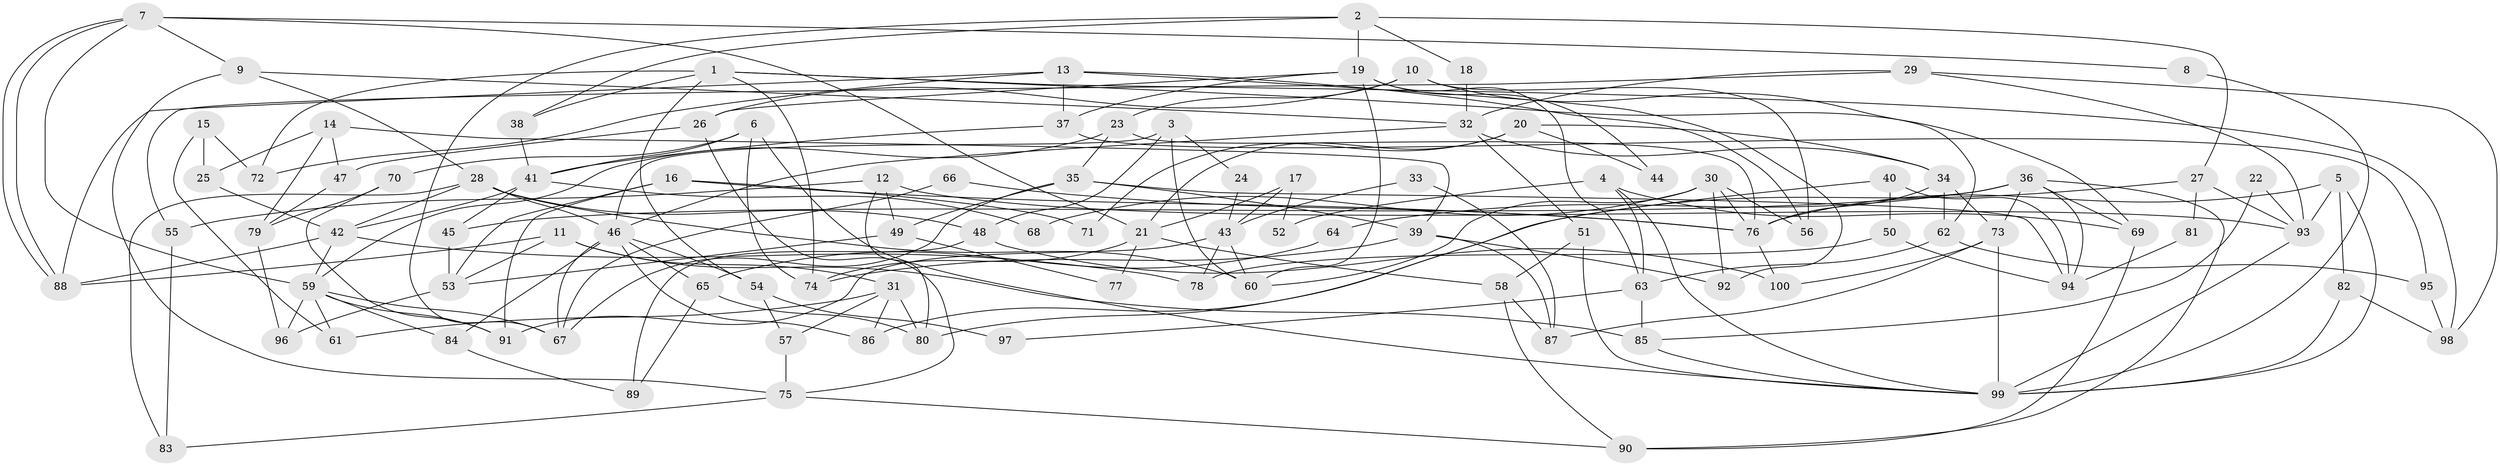 // Generated by graph-tools (version 1.1) at 2025/11/02/27/25 16:11:17]
// undirected, 100 vertices, 200 edges
graph export_dot {
graph [start="1"]
  node [color=gray90,style=filled];
  1;
  2;
  3;
  4;
  5;
  6;
  7;
  8;
  9;
  10;
  11;
  12;
  13;
  14;
  15;
  16;
  17;
  18;
  19;
  20;
  21;
  22;
  23;
  24;
  25;
  26;
  27;
  28;
  29;
  30;
  31;
  32;
  33;
  34;
  35;
  36;
  37;
  38;
  39;
  40;
  41;
  42;
  43;
  44;
  45;
  46;
  47;
  48;
  49;
  50;
  51;
  52;
  53;
  54;
  55;
  56;
  57;
  58;
  59;
  60;
  61;
  62;
  63;
  64;
  65;
  66;
  67;
  68;
  69;
  70;
  71;
  72;
  73;
  74;
  75;
  76;
  77;
  78;
  79;
  80;
  81;
  82;
  83;
  84;
  85;
  86;
  87;
  88;
  89;
  90;
  91;
  92;
  93;
  94;
  95;
  96;
  97;
  98;
  99;
  100;
  1 -- 69;
  1 -- 38;
  1 -- 54;
  1 -- 72;
  1 -- 74;
  1 -- 98;
  2 -- 67;
  2 -- 19;
  2 -- 18;
  2 -- 27;
  2 -- 38;
  3 -- 48;
  3 -- 46;
  3 -- 24;
  3 -- 60;
  4 -- 63;
  4 -- 99;
  4 -- 52;
  4 -- 69;
  5 -- 76;
  5 -- 99;
  5 -- 82;
  5 -- 93;
  6 -- 99;
  6 -- 70;
  6 -- 41;
  6 -- 74;
  7 -- 88;
  7 -- 88;
  7 -- 21;
  7 -- 8;
  7 -- 9;
  7 -- 59;
  8 -- 99;
  9 -- 28;
  9 -- 32;
  9 -- 75;
  10 -- 62;
  10 -- 23;
  10 -- 26;
  10 -- 56;
  11 -- 85;
  11 -- 88;
  11 -- 31;
  11 -- 53;
  12 -- 55;
  12 -- 93;
  12 -- 49;
  12 -- 80;
  13 -- 92;
  13 -- 88;
  13 -- 37;
  13 -- 56;
  13 -- 72;
  14 -- 47;
  14 -- 39;
  14 -- 25;
  14 -- 79;
  15 -- 72;
  15 -- 25;
  15 -- 61;
  16 -- 76;
  16 -- 53;
  16 -- 71;
  16 -- 91;
  17 -- 21;
  17 -- 43;
  17 -- 52;
  18 -- 32;
  19 -- 26;
  19 -- 60;
  19 -- 37;
  19 -- 44;
  19 -- 63;
  20 -- 21;
  20 -- 34;
  20 -- 44;
  20 -- 71;
  21 -- 74;
  21 -- 58;
  21 -- 77;
  22 -- 85;
  22 -- 93;
  23 -- 59;
  23 -- 76;
  23 -- 35;
  24 -- 43;
  25 -- 42;
  26 -- 75;
  26 -- 47;
  27 -- 86;
  27 -- 81;
  27 -- 93;
  28 -- 42;
  28 -- 46;
  28 -- 48;
  28 -- 60;
  28 -- 83;
  29 -- 93;
  29 -- 98;
  29 -- 32;
  29 -- 55;
  30 -- 56;
  30 -- 60;
  30 -- 68;
  30 -- 76;
  30 -- 92;
  31 -- 57;
  31 -- 61;
  31 -- 80;
  31 -- 86;
  32 -- 34;
  32 -- 46;
  32 -- 51;
  33 -- 87;
  33 -- 43;
  34 -- 76;
  34 -- 62;
  34 -- 73;
  35 -- 49;
  35 -- 39;
  35 -- 67;
  35 -- 94;
  36 -- 73;
  36 -- 94;
  36 -- 45;
  36 -- 64;
  36 -- 69;
  36 -- 90;
  37 -- 41;
  37 -- 95;
  38 -- 41;
  39 -- 74;
  39 -- 87;
  39 -- 92;
  40 -- 94;
  40 -- 80;
  40 -- 50;
  41 -- 42;
  41 -- 45;
  41 -- 68;
  42 -- 59;
  42 -- 78;
  42 -- 88;
  43 -- 91;
  43 -- 60;
  43 -- 78;
  45 -- 53;
  46 -- 67;
  46 -- 54;
  46 -- 65;
  46 -- 84;
  46 -- 86;
  47 -- 79;
  48 -- 89;
  48 -- 100;
  49 -- 53;
  49 -- 77;
  50 -- 78;
  50 -- 94;
  51 -- 58;
  51 -- 99;
  53 -- 96;
  54 -- 57;
  54 -- 97;
  55 -- 83;
  57 -- 75;
  58 -- 90;
  58 -- 87;
  59 -- 61;
  59 -- 67;
  59 -- 84;
  59 -- 91;
  59 -- 96;
  62 -- 95;
  62 -- 63;
  63 -- 85;
  63 -- 97;
  64 -- 65;
  65 -- 80;
  65 -- 89;
  66 -- 67;
  66 -- 76;
  69 -- 90;
  70 -- 91;
  70 -- 79;
  73 -- 99;
  73 -- 87;
  73 -- 100;
  75 -- 90;
  75 -- 83;
  76 -- 100;
  79 -- 96;
  81 -- 94;
  82 -- 99;
  82 -- 98;
  84 -- 89;
  85 -- 99;
  93 -- 99;
  95 -- 98;
}

